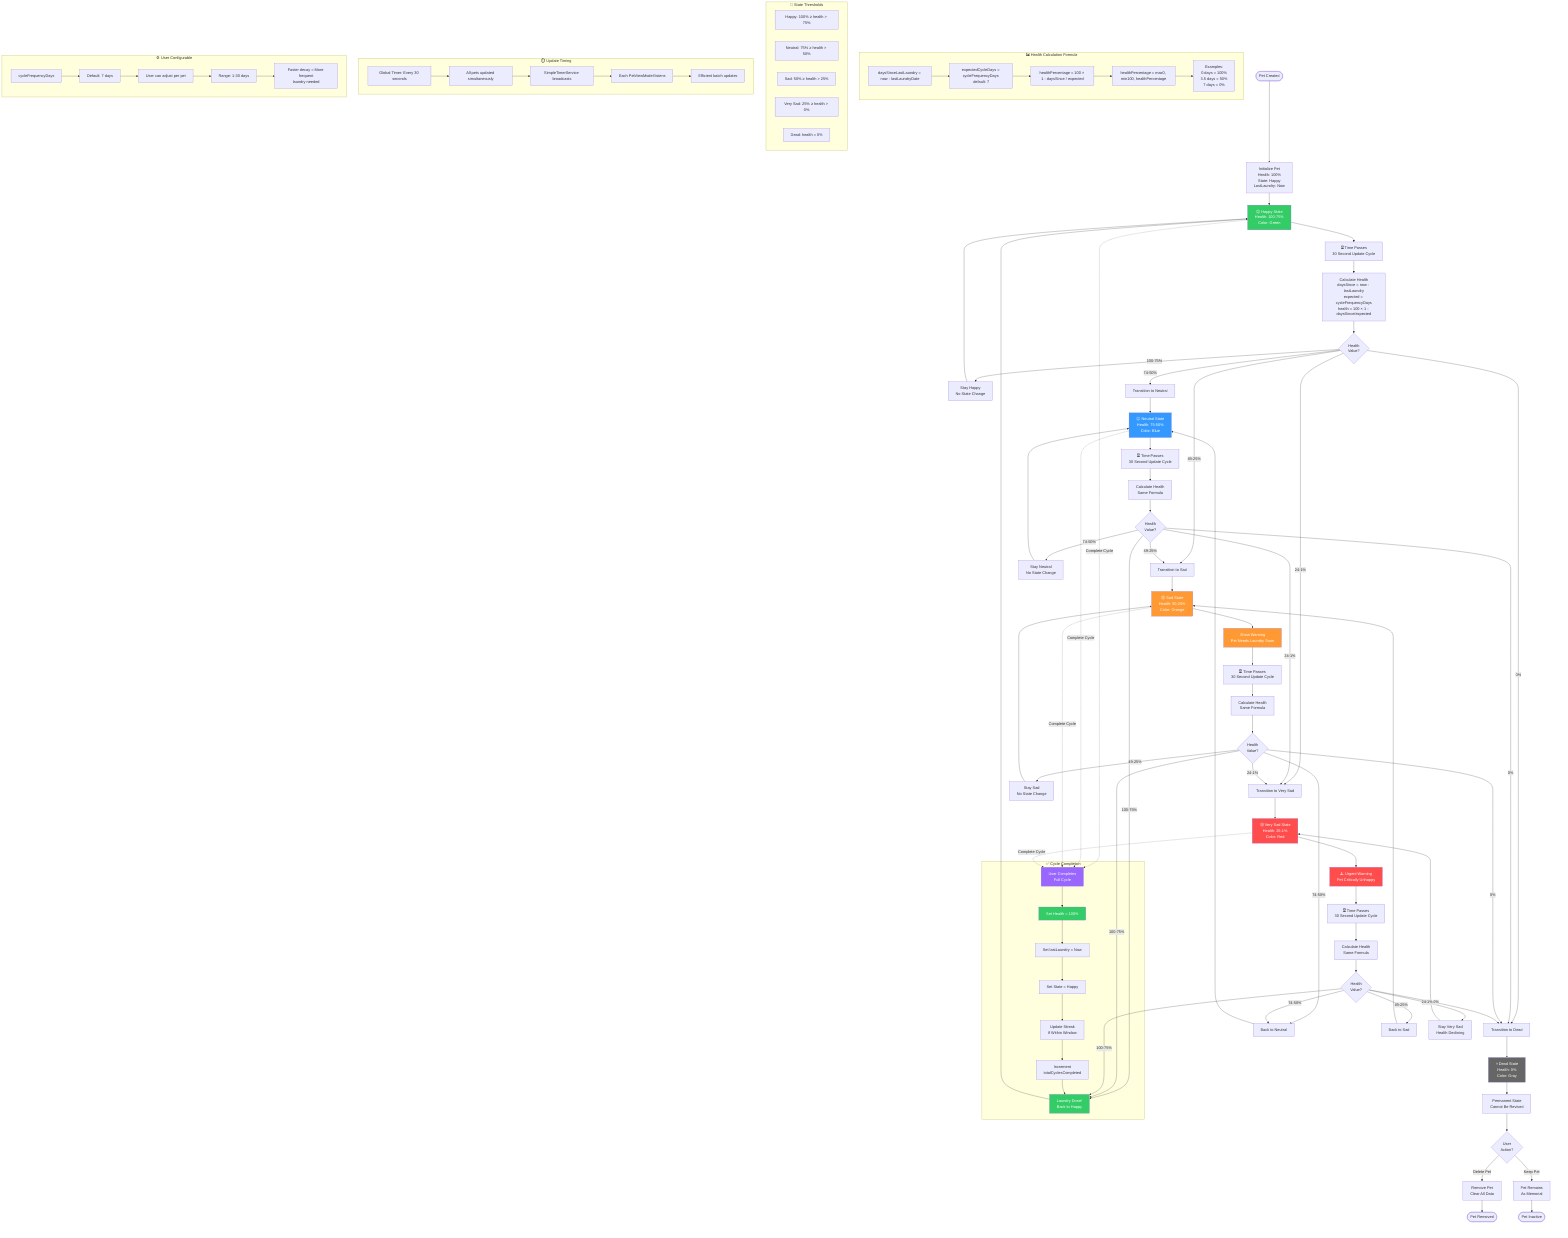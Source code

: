 graph TD
    Start([Pet Created]) --> Init[Initialize Pet<br/>Health: 100%<br/>State: Happy<br/>LastLaundry: Now]
    
    Init --> Happy[😊 Happy State<br/>Health: 100-75%<br/>Color: Green]
    
    Happy --> TimePasses1[⏳ Time Passes<br/>30 Second Update Cycle]
    
    TimePasses1 --> Calculate1[Calculate Health<br/>daysSince = now - lastLaundry<br/>expected = cycleFrequencyDays<br/>health = 100 × 1 - daysSince/expected]
    
    Calculate1 --> Check1{Health<br/>Value?}
    
    Check1 -->|100-75%| StayHappy[Stay Happy<br/>No State Change]
    Check1 -->|74-50%| ToNeutral[Transition to Neutral]
    Check1 -->|49-25%| ToSad[Transition to Sad]
    Check1 -->|24-1%| ToVerySad[Transition to Very Sad]
    Check1 -->|0%| ToDead[Transition to Dead]
    
    StayHappy --> Happy
    
    ToNeutral --> Neutral[😐 Neutral State<br/>Health: 75-50%<br/>Color: Blue]
    
    Neutral --> TimePasses2[⏳ Time Passes<br/>30 Second Update Cycle]
    
    TimePasses2 --> Calculate2[Calculate Health<br/>Same Formula]
    
    Calculate2 --> Check2{Health<br/>Value?}
    
    Check2 -->|100-75%| BackToHappy[Laundry Done!<br/>Back to Happy]
    Check2 -->|74-50%| StayNeutral[Stay Neutral<br/>No State Change]
    Check2 -->|49-25%| ToSad
    Check2 -->|24-1%| ToVerySad
    Check2 -->|0%| ToDead
    
    BackToHappy --> Happy
    StayNeutral --> Neutral
    
    ToSad --> Sad[😟 Sad State<br/>Health: 50-25%<br/>Color: Orange]
    
    Sad --> Warning1[Show Warning<br/>Pet Needs Laundry Soon]
    
    Warning1 --> TimePasses3[⏳ Time Passes<br/>30 Second Update Cycle]
    
    TimePasses3 --> Calculate3[Calculate Health<br/>Same Formula]
    
    Calculate3 --> Check3{Health<br/>Value?}
    
    Check3 -->|100-75%| BackToHappy
    Check3 -->|74-50%| BackToNeutral[Back to Neutral]
    Check3 -->|49-25%| StaySad[Stay Sad<br/>No State Change]
    Check3 -->|24-1%| ToVerySad
    Check3 -->|0%| ToDead
    
    BackToNeutral --> Neutral
    StaySad --> Sad
    
    ToVerySad --> VerySad[😢 Very Sad State<br/>Health: 25-1%<br/>Color: Red]
    
    VerySad --> Warning2[⚠️ Urgent Warning<br/>Pet Critically Unhappy]
    
    Warning2 --> TimePasses4[⏳ Time Passes<br/>30 Second Update Cycle]
    
    TimePasses4 --> Calculate4[Calculate Health<br/>Same Formula]
    
    Calculate4 --> Check4{Health<br/>Value?}
    
    Check4 -->|100-75%| BackToHappy
    Check4 -->|74-50%| BackToNeutral
    Check4 -->|49-25%| BackToSad[Back to Sad]
    Check4 -->|24-1%| StayVerySad[Stay Very Sad<br/>Health Declining]
    Check4 -->|0%| ToDead
    
    BackToSad --> Sad
    StayVerySad --> VerySad
    
    ToDead --> Dead[💀 Dead State<br/>Health: 0%<br/>Color: Gray]
    
    Dead --> Permanent[Permanent State<br/>Cannot Be Revived]
    
    Permanent --> UserChoice{User<br/>Action?}
    
    UserChoice -->|Delete Pet| DeletePet[Remove Pet<br/>Clear All Data]
    UserChoice -->|Keep Pet| Memorial[Pet Remains<br/>As Memorial]
    
    DeletePet --> End1([Pet Removed])
    Memorial --> End2([Pet Inactive])
    
    subgraph LaundryCompleted["✅ Cycle Completion"]
        CompleteWash[User Completes<br/>Full Cycle]
        CompleteWash --> ResetHealth[Set Health = 100%]
        ResetHealth --> ResetDate[Set lastLaundry = Now]
        ResetDate --> ResetState[Set State = Happy]
        ResetState --> UpdateStreak[Update Streak<br/>If Within Window]
        UpdateStreak --> IncrementCycles[Increment<br/>totalCyclesCompleted]
        IncrementCycles --> BackToHappy
    end
    
    Happy -.Complete Cycle.-> CompleteWash
    Neutral -.Complete Cycle.-> CompleteWash
    Sad -.Complete Cycle.-> CompleteWash
    VerySad -.Complete Cycle.-> CompleteWash
    
    subgraph HealthFormula["📊 Health Calculation Formula"]
        F1["daysSinceLastLaundry = now - lastLaundryDate"]
        F2["expectedCycleDays = cycleFrequencyDays default: 7"]
        F3["healthPercentage = 100 × 1 - daysSince / expected"]
        F4["healthPercentage = max0, min100, healthPercentage"]
        
        F1 --> F2
        F2 --> F3
        F3 --> F4
        
        F4 --> Examples[Examples:<br/>0 days = 100%<br/>3.5 days = 50%<br/>7 days = 0%]
    end
    
    subgraph StateThresholds["🎨 State Thresholds"]
        T1["Happy: 100% ≥ health > 75%"]
        T2["Neutral: 75% ≥ health > 50%"]
        T3["Sad: 50% ≥ health > 25%"]
        T4["Very Sad: 25% ≥ health > 0%"]
        T5["Dead: health = 0%"]
    end
    
    subgraph UpdateTiming["⏱️ Update Timing"]
        U1["Global Timer: Every 30 seconds"]
        U2["All pets updated simultaneously"]
        U3["SimpleTimerService broadcasts"]
        U4["Each PetViewModel listens"]
        U5["Efficient batch updates"]
        
        U1 --> U2
        U2 --> U3
        U3 --> U4
        U4 --> U5
    end
    
    subgraph UserSettings["⚙️ User Configurable"]
        S1["cycleFrequencyDays"]
        S2["Default: 7 days"]
        S3["User can adjust per pet"]
        S4["Range: 1-30 days"]
        
        S1 --> S2
        S2 --> S3
        S3 --> S4
        
        S4 --> Impact[Faster decay = More frequent<br/>laundry needed]
    end
    
    style Happy fill:#33CC66,color:#fff
    style Neutral fill:#3399FF,color:#fff
    style Sad fill:#FF9933,color:#fff
    style VerySad fill:#FF4D4D,color:#fff
    style Dead fill:#666666,color:#fff
    style CompleteWash fill:#9966FF,color:#fff
    style ResetHealth fill:#33CC66,color:#fff
    style Warning1 fill:#FF9933,color:#fff
    style Warning2 fill:#FF4D4D,color:#fff
    style BackToHappy fill:#33CC66,color:#fff